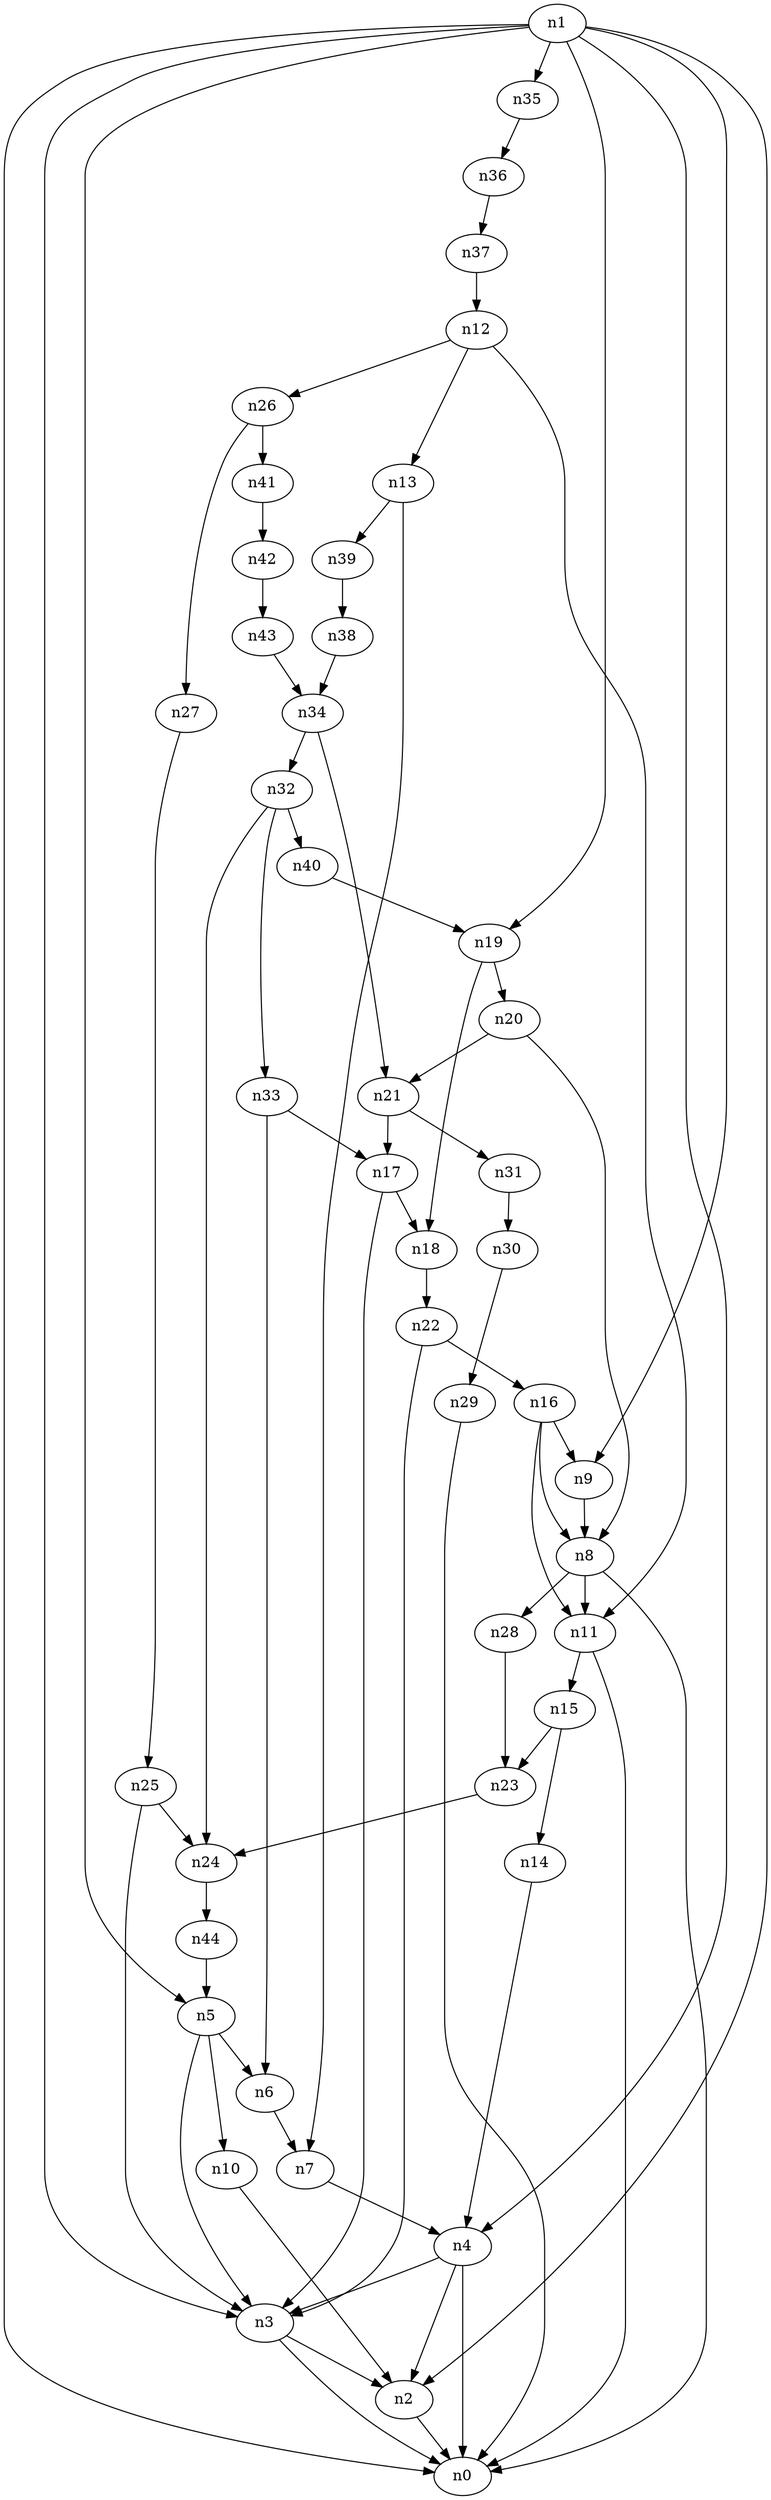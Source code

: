 digraph G {
	n1 -> n0	 [_graphml_id=e0];
	n1 -> n2	 [_graphml_id=e1];
	n1 -> n3	 [_graphml_id=e6];
	n1 -> n4	 [_graphml_id=e9];
	n1 -> n5	 [_graphml_id=e10];
	n1 -> n9	 [_graphml_id=e16];
	n1 -> n19	 [_graphml_id=e33];
	n1 -> n35	 [_graphml_id=e60];
	n2 -> n0	 [_graphml_id=e5];
	n3 -> n0	 [_graphml_id=e8];
	n3 -> n2	 [_graphml_id=e2];
	n4 -> n0	 [_graphml_id=e4];
	n4 -> n2	 [_graphml_id=e7];
	n4 -> n3	 [_graphml_id=e3];
	n5 -> n3	 [_graphml_id=e19];
	n5 -> n6	 [_graphml_id=e11];
	n5 -> n10	 [_graphml_id=e17];
	n6 -> n7	 [_graphml_id=e12];
	n7 -> n4	 [_graphml_id=e13];
	n8 -> n0	 [_graphml_id=e14];
	n8 -> n11	 [_graphml_id=e20];
	n8 -> n28	 [_graphml_id=e48];
	n9 -> n8	 [_graphml_id=e15];
	n10 -> n2	 [_graphml_id=e18];
	n11 -> n0	 [_graphml_id=e29];
	n11 -> n15	 [_graphml_id=e26];
	n12 -> n11	 [_graphml_id=e21];
	n12 -> n13	 [_graphml_id=e22];
	n12 -> n26	 [_graphml_id=e44];
	n13 -> n7	 [_graphml_id=e23];
	n13 -> n39	 [_graphml_id=e66];
	n14 -> n4	 [_graphml_id=e24];
	n15 -> n14	 [_graphml_id=e25];
	n15 -> n23	 [_graphml_id=e40];
	n16 -> n8	 [_graphml_id=e28];
	n16 -> n9	 [_graphml_id=e39];
	n16 -> n11	 [_graphml_id=e27];
	n17 -> n3	 [_graphml_id=e30];
	n17 -> n18	 [_graphml_id=e31];
	n18 -> n22	 [_graphml_id=e38];
	n19 -> n18	 [_graphml_id=e32];
	n19 -> n20	 [_graphml_id=e59];
	n20 -> n8	 [_graphml_id=e34];
	n20 -> n21	 [_graphml_id=e35];
	n21 -> n17	 [_graphml_id=e36];
	n21 -> n31	 [_graphml_id=e53];
	n22 -> n3	 [_graphml_id=e37];
	n22 -> n16	 [_graphml_id=e49];
	n23 -> n24	 [_graphml_id=e41];
	n24 -> n44	 [_graphml_id=e74];
	n25 -> n3	 [_graphml_id=e43];
	n25 -> n24	 [_graphml_id=e42];
	n26 -> n27	 [_graphml_id=e45];
	n26 -> n41	 [_graphml_id=e70];
	n27 -> n25	 [_graphml_id=e46];
	n28 -> n23	 [_graphml_id=e47];
	n29 -> n0	 [_graphml_id=e50];
	n30 -> n29	 [_graphml_id=e51];
	n31 -> n30	 [_graphml_id=e52];
	n32 -> n24	 [_graphml_id=e54];
	n32 -> n33	 [_graphml_id=e55];
	n32 -> n40	 [_graphml_id=e68];
	n33 -> n6	 [_graphml_id=e69];
	n33 -> n17	 [_graphml_id=e56];
	n34 -> n21	 [_graphml_id=e57];
	n34 -> n32	 [_graphml_id=e58];
	n35 -> n36	 [_graphml_id=e61];
	n36 -> n37	 [_graphml_id=e62];
	n37 -> n12	 [_graphml_id=e63];
	n38 -> n34	 [_graphml_id=e64];
	n39 -> n38	 [_graphml_id=e65];
	n40 -> n19	 [_graphml_id=e67];
	n41 -> n42	 [_graphml_id=e71];
	n42 -> n43	 [_graphml_id=e72];
	n43 -> n34	 [_graphml_id=e73];
	n44 -> n5	 [_graphml_id=e75];
}
